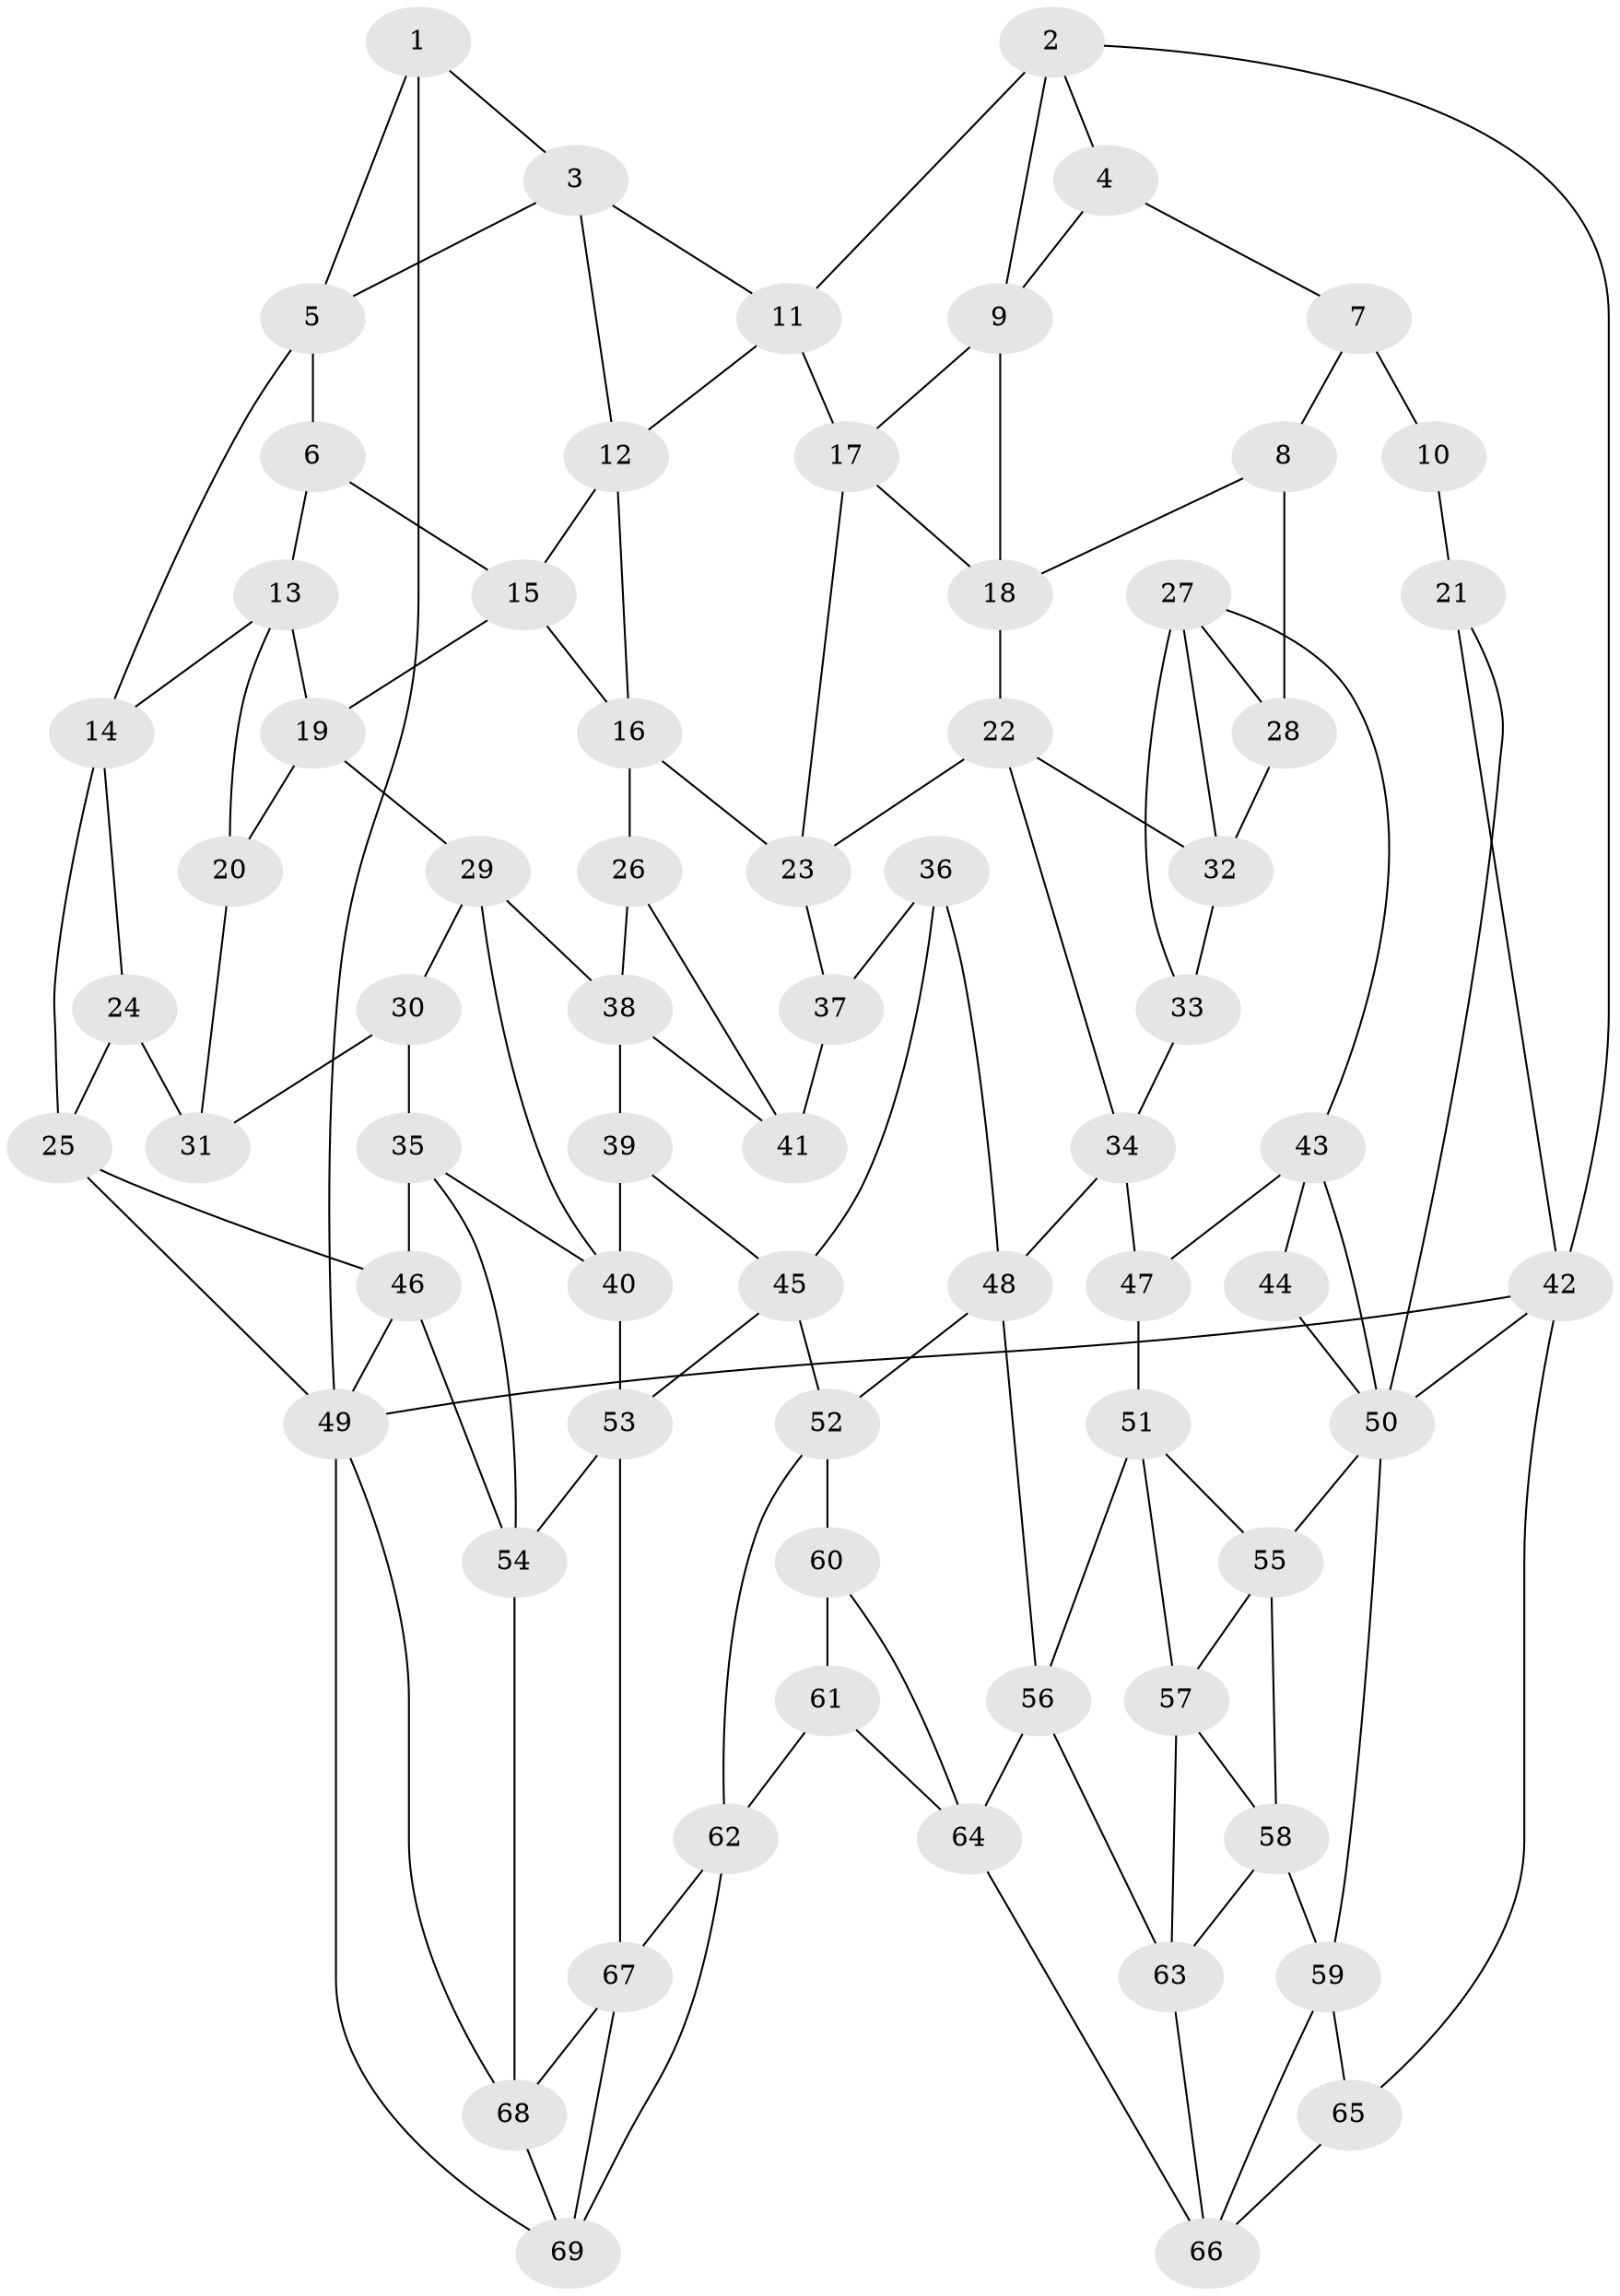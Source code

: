 // original degree distribution, {3: 0.021739130434782608, 4: 0.2246376811594203, 6: 0.2246376811594203, 5: 0.5289855072463768}
// Generated by graph-tools (version 1.1) at 2025/27/03/09/25 03:27:06]
// undirected, 69 vertices, 128 edges
graph export_dot {
graph [start="1"]
  node [color=gray90,style=filled];
  1;
  2;
  3;
  4;
  5;
  6;
  7;
  8;
  9;
  10;
  11;
  12;
  13;
  14;
  15;
  16;
  17;
  18;
  19;
  20;
  21;
  22;
  23;
  24;
  25;
  26;
  27;
  28;
  29;
  30;
  31;
  32;
  33;
  34;
  35;
  36;
  37;
  38;
  39;
  40;
  41;
  42;
  43;
  44;
  45;
  46;
  47;
  48;
  49;
  50;
  51;
  52;
  53;
  54;
  55;
  56;
  57;
  58;
  59;
  60;
  61;
  62;
  63;
  64;
  65;
  66;
  67;
  68;
  69;
  1 -- 3 [weight=1.0];
  1 -- 5 [weight=1.0];
  1 -- 49 [weight=1.0];
  2 -- 4 [weight=1.0];
  2 -- 9 [weight=1.0];
  2 -- 11 [weight=1.0];
  2 -- 42 [weight=1.0];
  3 -- 5 [weight=1.0];
  3 -- 11 [weight=1.0];
  3 -- 12 [weight=1.0];
  4 -- 7 [weight=1.0];
  4 -- 9 [weight=1.0];
  5 -- 6 [weight=1.0];
  5 -- 14 [weight=1.0];
  6 -- 13 [weight=1.0];
  6 -- 15 [weight=1.0];
  7 -- 8 [weight=1.0];
  7 -- 10 [weight=2.0];
  8 -- 18 [weight=1.0];
  8 -- 28 [weight=2.0];
  9 -- 17 [weight=1.0];
  9 -- 18 [weight=1.0];
  10 -- 21 [weight=2.0];
  11 -- 12 [weight=1.0];
  11 -- 17 [weight=1.0];
  12 -- 15 [weight=1.0];
  12 -- 16 [weight=1.0];
  13 -- 14 [weight=1.0];
  13 -- 19 [weight=1.0];
  13 -- 20 [weight=1.0];
  14 -- 24 [weight=1.0];
  14 -- 25 [weight=1.0];
  15 -- 16 [weight=1.0];
  15 -- 19 [weight=1.0];
  16 -- 23 [weight=1.0];
  16 -- 26 [weight=1.0];
  17 -- 18 [weight=1.0];
  17 -- 23 [weight=1.0];
  18 -- 22 [weight=1.0];
  19 -- 20 [weight=1.0];
  19 -- 29 [weight=1.0];
  20 -- 31 [weight=1.0];
  21 -- 42 [weight=1.0];
  21 -- 50 [weight=1.0];
  22 -- 23 [weight=1.0];
  22 -- 32 [weight=1.0];
  22 -- 34 [weight=1.0];
  23 -- 37 [weight=1.0];
  24 -- 25 [weight=1.0];
  24 -- 31 [weight=2.0];
  25 -- 46 [weight=1.0];
  25 -- 49 [weight=1.0];
  26 -- 38 [weight=1.0];
  26 -- 41 [weight=1.0];
  27 -- 28 [weight=1.0];
  27 -- 32 [weight=1.0];
  27 -- 33 [weight=1.0];
  27 -- 43 [weight=1.0];
  28 -- 32 [weight=1.0];
  29 -- 30 [weight=1.0];
  29 -- 38 [weight=1.0];
  29 -- 40 [weight=1.0];
  30 -- 31 [weight=1.0];
  30 -- 35 [weight=1.0];
  32 -- 33 [weight=1.0];
  33 -- 34 [weight=1.0];
  34 -- 47 [weight=1.0];
  34 -- 48 [weight=1.0];
  35 -- 40 [weight=1.0];
  35 -- 46 [weight=1.0];
  35 -- 54 [weight=1.0];
  36 -- 37 [weight=1.0];
  36 -- 45 [weight=1.0];
  36 -- 48 [weight=1.0];
  37 -- 41 [weight=2.0];
  38 -- 39 [weight=1.0];
  38 -- 41 [weight=1.0];
  39 -- 40 [weight=1.0];
  39 -- 45 [weight=1.0];
  40 -- 53 [weight=1.0];
  42 -- 49 [weight=2.0];
  42 -- 50 [weight=1.0];
  42 -- 65 [weight=1.0];
  43 -- 44 [weight=1.0];
  43 -- 47 [weight=1.0];
  43 -- 50 [weight=1.0];
  44 -- 50 [weight=1.0];
  45 -- 52 [weight=1.0];
  45 -- 53 [weight=1.0];
  46 -- 49 [weight=1.0];
  46 -- 54 [weight=1.0];
  47 -- 51 [weight=2.0];
  48 -- 52 [weight=1.0];
  48 -- 56 [weight=1.0];
  49 -- 68 [weight=1.0];
  49 -- 69 [weight=1.0];
  50 -- 55 [weight=1.0];
  50 -- 59 [weight=1.0];
  51 -- 55 [weight=1.0];
  51 -- 56 [weight=1.0];
  51 -- 57 [weight=1.0];
  52 -- 60 [weight=2.0];
  52 -- 62 [weight=1.0];
  53 -- 54 [weight=3.0];
  53 -- 67 [weight=1.0];
  54 -- 68 [weight=1.0];
  55 -- 57 [weight=1.0];
  55 -- 58 [weight=1.0];
  56 -- 63 [weight=1.0];
  56 -- 64 [weight=1.0];
  57 -- 58 [weight=1.0];
  57 -- 63 [weight=1.0];
  58 -- 59 [weight=1.0];
  58 -- 63 [weight=1.0];
  59 -- 65 [weight=1.0];
  59 -- 66 [weight=1.0];
  60 -- 61 [weight=1.0];
  60 -- 64 [weight=1.0];
  61 -- 62 [weight=1.0];
  61 -- 64 [weight=1.0];
  62 -- 67 [weight=1.0];
  62 -- 69 [weight=1.0];
  63 -- 66 [weight=1.0];
  64 -- 66 [weight=1.0];
  65 -- 66 [weight=1.0];
  67 -- 68 [weight=1.0];
  67 -- 69 [weight=1.0];
  68 -- 69 [weight=1.0];
}
